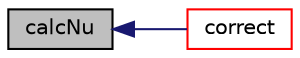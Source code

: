 digraph "calcNu"
{
  bgcolor="transparent";
  edge [fontname="Helvetica",fontsize="10",labelfontname="Helvetica",labelfontsize="10"];
  node [fontname="Helvetica",fontsize="10",shape=record];
  rankdir="LR";
  Node1 [label="calcNu",height=0.2,width=0.4,color="black", fillcolor="grey75", style="filled", fontcolor="black"];
  Node1 -> Node2 [dir="back",color="midnightblue",fontsize="10",style="solid",fontname="Helvetica"];
  Node2 [label="correct",height=0.2,width=0.4,color="red",URL="$a01071.html#aa40b482ba81fd8de31bdba348c184074",tooltip="Correct the laminar viscosity. "];
}

